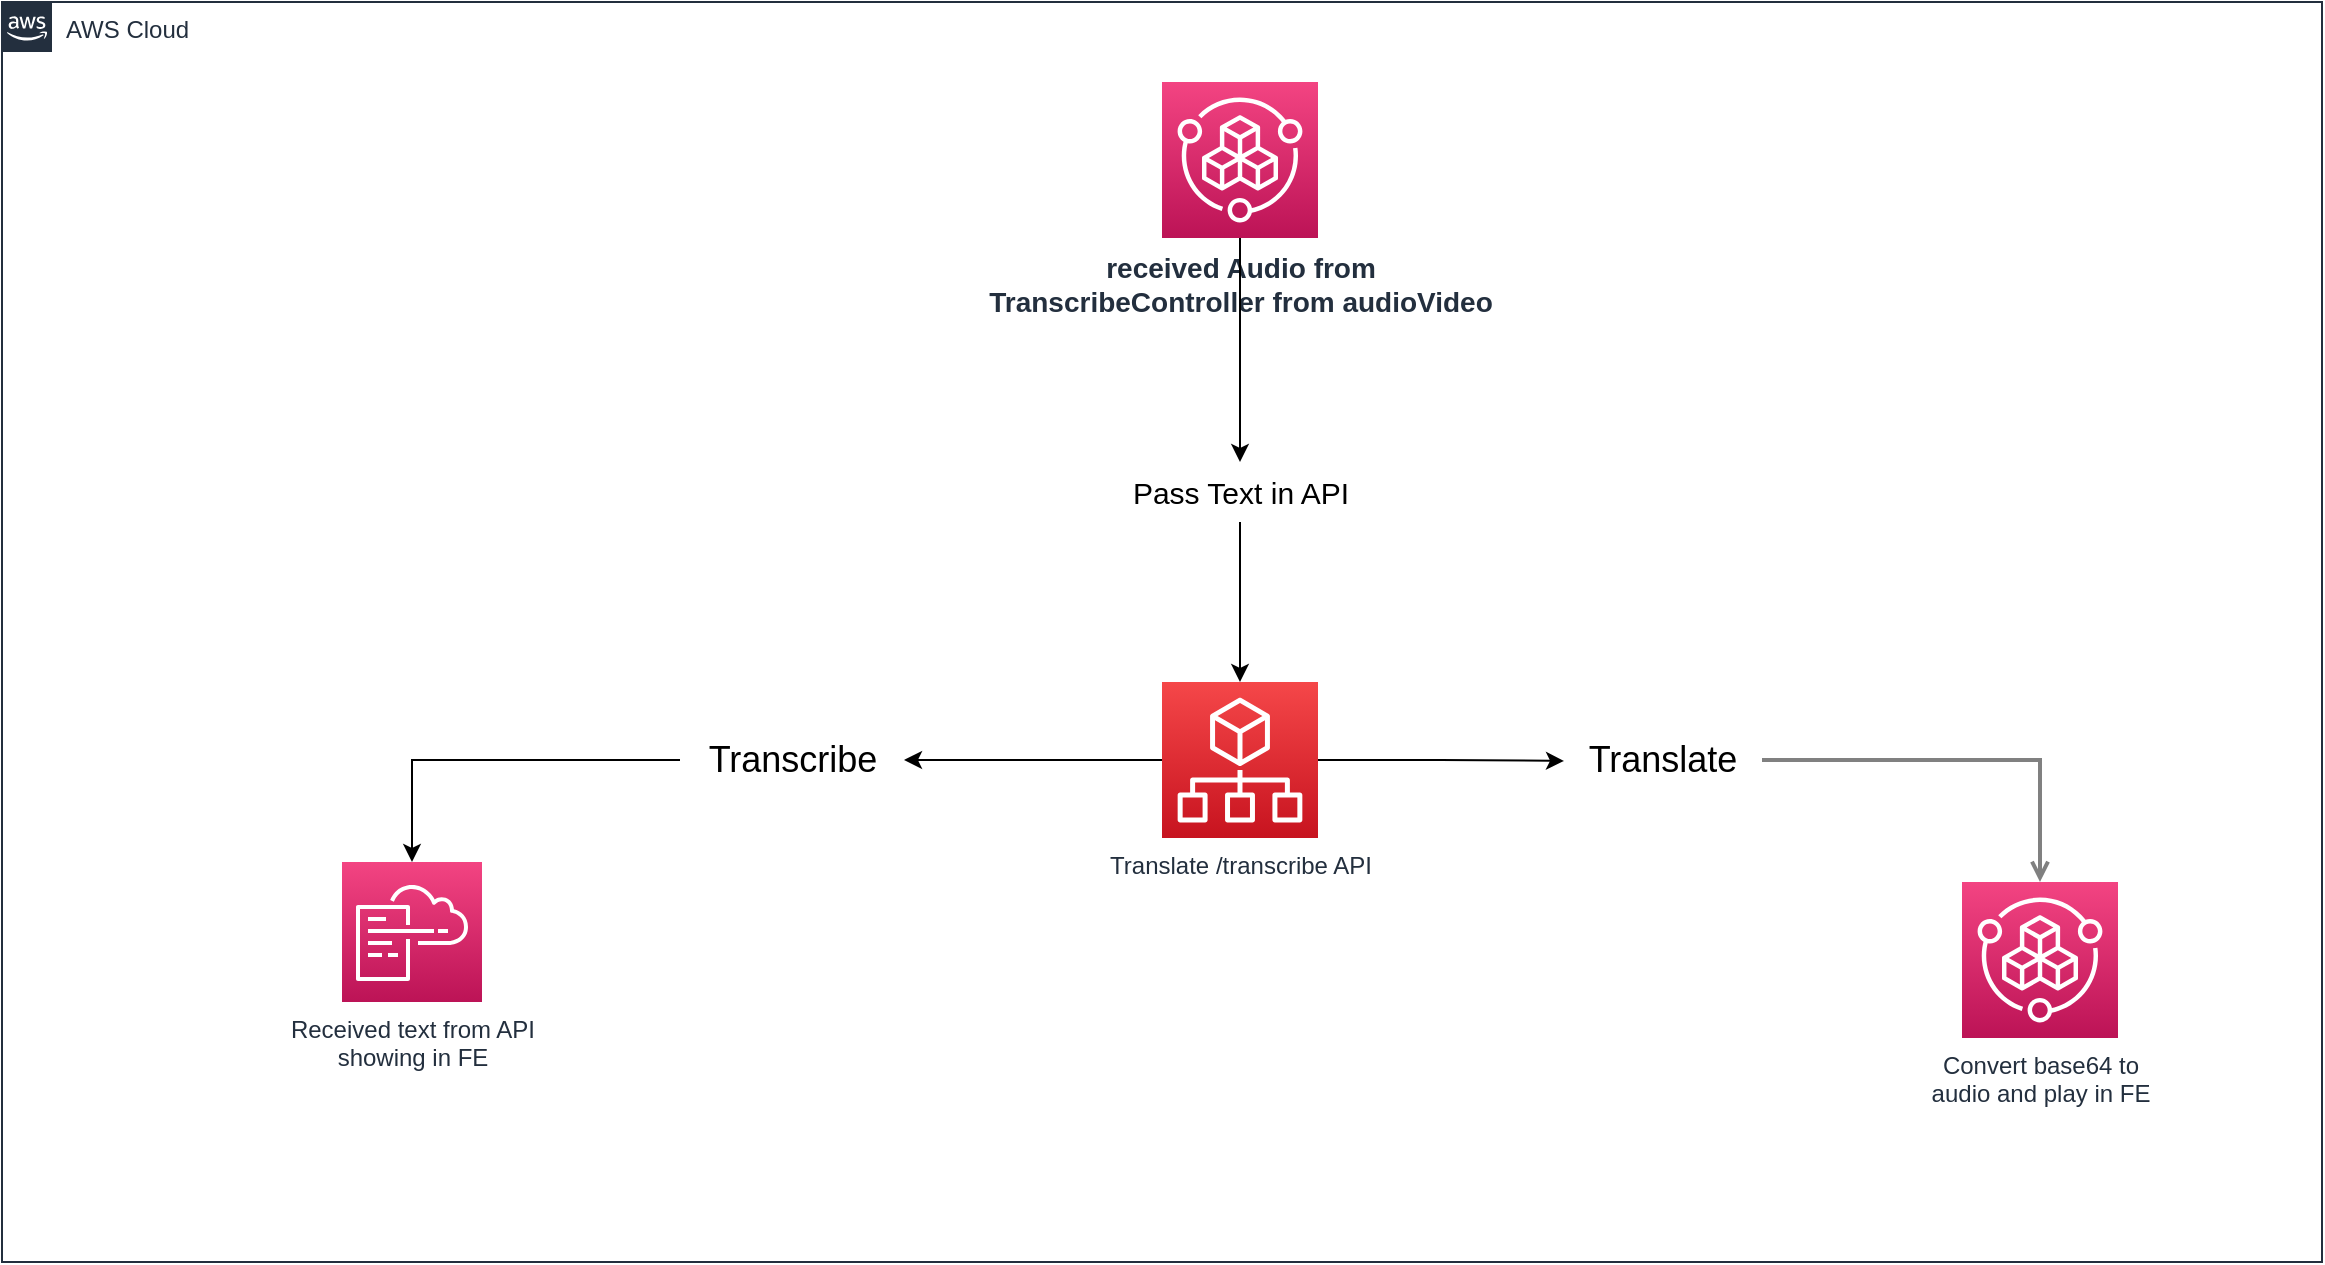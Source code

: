 <mxfile version="24.2.2" type="github">
  <diagram id="Ht1M8jgEwFfnCIfOTk4-" name="Page-1">
    <mxGraphModel dx="2669" dy="1573" grid="1" gridSize="10" guides="1" tooltips="1" connect="1" arrows="1" fold="1" page="1" pageScale="1" pageWidth="1169" pageHeight="827" math="0" shadow="0">
      <root>
        <mxCell id="0" />
        <mxCell id="1" parent="0" />
        <mxCell id="UEzPUAAOIrF-is8g5C7q-175" value="AWS Cloud" style="points=[[0,0],[0.25,0],[0.5,0],[0.75,0],[1,0],[1,0.25],[1,0.5],[1,0.75],[1,1],[0.75,1],[0.5,1],[0.25,1],[0,1],[0,0.75],[0,0.5],[0,0.25]];outlineConnect=0;gradientColor=none;html=1;whiteSpace=wrap;fontSize=12;fontStyle=0;shape=mxgraph.aws4.group;grIcon=mxgraph.aws4.group_aws_cloud_alt;strokeColor=#232F3E;fillColor=none;verticalAlign=top;align=left;spacingLeft=30;fontColor=#232F3E;dashed=0;labelBackgroundColor=#ffffff;container=1;pointerEvents=0;collapsible=0;recursiveResize=0;" parent="1" vertex="1">
          <mxGeometry x="-320" y="-760" width="1160" height="630" as="geometry" />
        </mxCell>
        <mxCell id="R6po1JSqciU4HGjQCoPE-6" style="edgeStyle=orthogonalEdgeStyle;rounded=0;orthogonalLoop=1;jettySize=auto;html=1;" edge="1" parent="UEzPUAAOIrF-is8g5C7q-175" source="R6po1JSqciU4HGjQCoPE-7" target="UEzPUAAOIrF-is8g5C7q-181">
          <mxGeometry relative="1" as="geometry" />
        </mxCell>
        <mxCell id="R6po1JSqciU4HGjQCoPE-1" value="Convert base64 to &lt;br&gt;audio and play in FE" style="outlineConnect=0;fontColor=#232F3E;gradientColor=#F34482;gradientDirection=north;fillColor=#BC1356;strokeColor=#ffffff;dashed=0;verticalLabelPosition=bottom;verticalAlign=top;align=center;html=1;fontSize=12;fontStyle=0;aspect=fixed;shape=mxgraph.aws4.resourceIcon;resIcon=mxgraph.aws4.service_catalog;labelBackgroundColor=#ffffff;" vertex="1" parent="UEzPUAAOIrF-is8g5C7q-175">
          <mxGeometry x="980" y="440" width="78" height="78" as="geometry" />
        </mxCell>
        <mxCell id="R6po1JSqciU4HGjQCoPE-2" value="" style="edgeStyle=orthogonalEdgeStyle;rounded=0;orthogonalLoop=1;jettySize=auto;html=1;startArrow=none;startFill=0;endArrow=open;endFill=0;strokeColor=#808080;strokeWidth=2;" edge="1" parent="UEzPUAAOIrF-is8g5C7q-175" source="R6po1JSqciU4HGjQCoPE-8" target="R6po1JSqciU4HGjQCoPE-1">
          <mxGeometry relative="1" as="geometry">
            <mxPoint x="228" y="-504" as="sourcePoint" />
            <mxPoint x="770" y="-484" as="targetPoint" />
          </mxGeometry>
        </mxCell>
        <mxCell id="UEzPUAAOIrF-is8g5C7q-181" value="Received text from API&lt;br&gt;showing in FE" style="outlineConnect=0;fontColor=#232F3E;gradientColor=#F34482;gradientDirection=north;fillColor=#BC1356;strokeColor=#ffffff;dashed=0;verticalLabelPosition=bottom;verticalAlign=top;align=center;html=1;fontSize=12;fontStyle=0;aspect=fixed;shape=mxgraph.aws4.resourceIcon;resIcon=mxgraph.aws4.cloudformation;labelBackgroundColor=#ffffff;" parent="UEzPUAAOIrF-is8g5C7q-175" vertex="1">
          <mxGeometry x="170" y="430" width="70" height="70" as="geometry" />
        </mxCell>
        <mxCell id="R6po1JSqciU4HGjQCoPE-16" style="edgeStyle=orthogonalEdgeStyle;rounded=0;orthogonalLoop=1;jettySize=auto;html=1;" edge="1" parent="UEzPUAAOIrF-is8g5C7q-175" source="R6po1JSqciU4HGjQCoPE-18" target="UEzPUAAOIrF-is8g5C7q-179">
          <mxGeometry relative="1" as="geometry" />
        </mxCell>
        <mxCell id="UEzPUAAOIrF-is8g5C7q-182" value="&lt;b&gt;&lt;font style=&quot;font-size: 14px;&quot;&gt;received Audio from &lt;br&gt;TranscribeController from audioVideo&lt;/font&gt;&lt;/b&gt;" style="outlineConnect=0;fontColor=#232F3E;gradientColor=#F34482;gradientDirection=north;fillColor=#BC1356;strokeColor=#ffffff;dashed=0;verticalLabelPosition=bottom;verticalAlign=top;align=center;html=1;fontSize=12;fontStyle=0;aspect=fixed;shape=mxgraph.aws4.resourceIcon;resIcon=mxgraph.aws4.service_catalog;labelBackgroundColor=#ffffff;" parent="UEzPUAAOIrF-is8g5C7q-175" vertex="1">
          <mxGeometry x="580" y="40" width="78" height="78" as="geometry" />
        </mxCell>
        <mxCell id="R6po1JSqciU4HGjQCoPE-8" value="&lt;font style=&quot;font-size: 18px;&quot;&gt;Translate&lt;/font&gt;" style="text;html=1;align=center;verticalAlign=middle;resizable=0;points=[];autosize=1;strokeColor=none;fillColor=none;" vertex="1" parent="UEzPUAAOIrF-is8g5C7q-175">
          <mxGeometry x="780" y="359" width="100" height="40" as="geometry" />
        </mxCell>
        <mxCell id="R6po1JSqciU4HGjQCoPE-10" value="" style="edgeStyle=orthogonalEdgeStyle;rounded=0;orthogonalLoop=1;jettySize=auto;html=1;" edge="1" parent="UEzPUAAOIrF-is8g5C7q-175" source="UEzPUAAOIrF-is8g5C7q-179" target="R6po1JSqciU4HGjQCoPE-7">
          <mxGeometry relative="1" as="geometry">
            <mxPoint x="570" y="286" as="sourcePoint" />
            <mxPoint x="245" y="-480" as="targetPoint" />
          </mxGeometry>
        </mxCell>
        <mxCell id="R6po1JSqciU4HGjQCoPE-7" value="Transcribe" style="text;html=1;align=center;verticalAlign=middle;resizable=0;points=[];autosize=1;strokeColor=none;fillColor=none;perimeterSpacing=1;fontSize=18;" vertex="1" parent="UEzPUAAOIrF-is8g5C7q-175">
          <mxGeometry x="340" y="359" width="110" height="40" as="geometry" />
        </mxCell>
        <mxCell id="UEzPUAAOIrF-is8g5C7q-179" value="Translate /transcribe API" style="outlineConnect=0;fontColor=#232F3E;gradientColor=#F54749;gradientDirection=north;fillColor=#C7131F;strokeColor=#ffffff;dashed=0;verticalLabelPosition=bottom;verticalAlign=top;align=center;html=1;fontSize=12;fontStyle=0;aspect=fixed;shape=mxgraph.aws4.resourceIcon;resIcon=mxgraph.aws4.organizations;labelBackgroundColor=#ffffff;" parent="UEzPUAAOIrF-is8g5C7q-175" vertex="1">
          <mxGeometry x="580" y="340" width="78" height="78" as="geometry" />
        </mxCell>
        <mxCell id="R6po1JSqciU4HGjQCoPE-17" style="edgeStyle=orthogonalEdgeStyle;rounded=0;orthogonalLoop=1;jettySize=auto;html=1;entryX=0.01;entryY=0.511;entryDx=0;entryDy=0;entryPerimeter=0;" edge="1" parent="UEzPUAAOIrF-is8g5C7q-175" source="UEzPUAAOIrF-is8g5C7q-179" target="R6po1JSqciU4HGjQCoPE-8">
          <mxGeometry relative="1" as="geometry" />
        </mxCell>
        <mxCell id="R6po1JSqciU4HGjQCoPE-19" value="" style="edgeStyle=orthogonalEdgeStyle;rounded=0;orthogonalLoop=1;jettySize=auto;html=1;" edge="1" parent="UEzPUAAOIrF-is8g5C7q-175" source="UEzPUAAOIrF-is8g5C7q-182" target="R6po1JSqciU4HGjQCoPE-18">
          <mxGeometry relative="1" as="geometry">
            <mxPoint x="299" y="-642" as="sourcePoint" />
            <mxPoint x="299" y="-420" as="targetPoint" />
          </mxGeometry>
        </mxCell>
        <mxCell id="R6po1JSqciU4HGjQCoPE-18" value="&lt;font style=&quot;font-size: 15px;&quot;&gt;Pass Text in API&lt;/font&gt;" style="text;html=1;align=center;verticalAlign=middle;resizable=0;points=[];autosize=1;strokeColor=none;fillColor=none;" vertex="1" parent="UEzPUAAOIrF-is8g5C7q-175">
          <mxGeometry x="554" y="230" width="130" height="30" as="geometry" />
        </mxCell>
      </root>
    </mxGraphModel>
  </diagram>
</mxfile>
